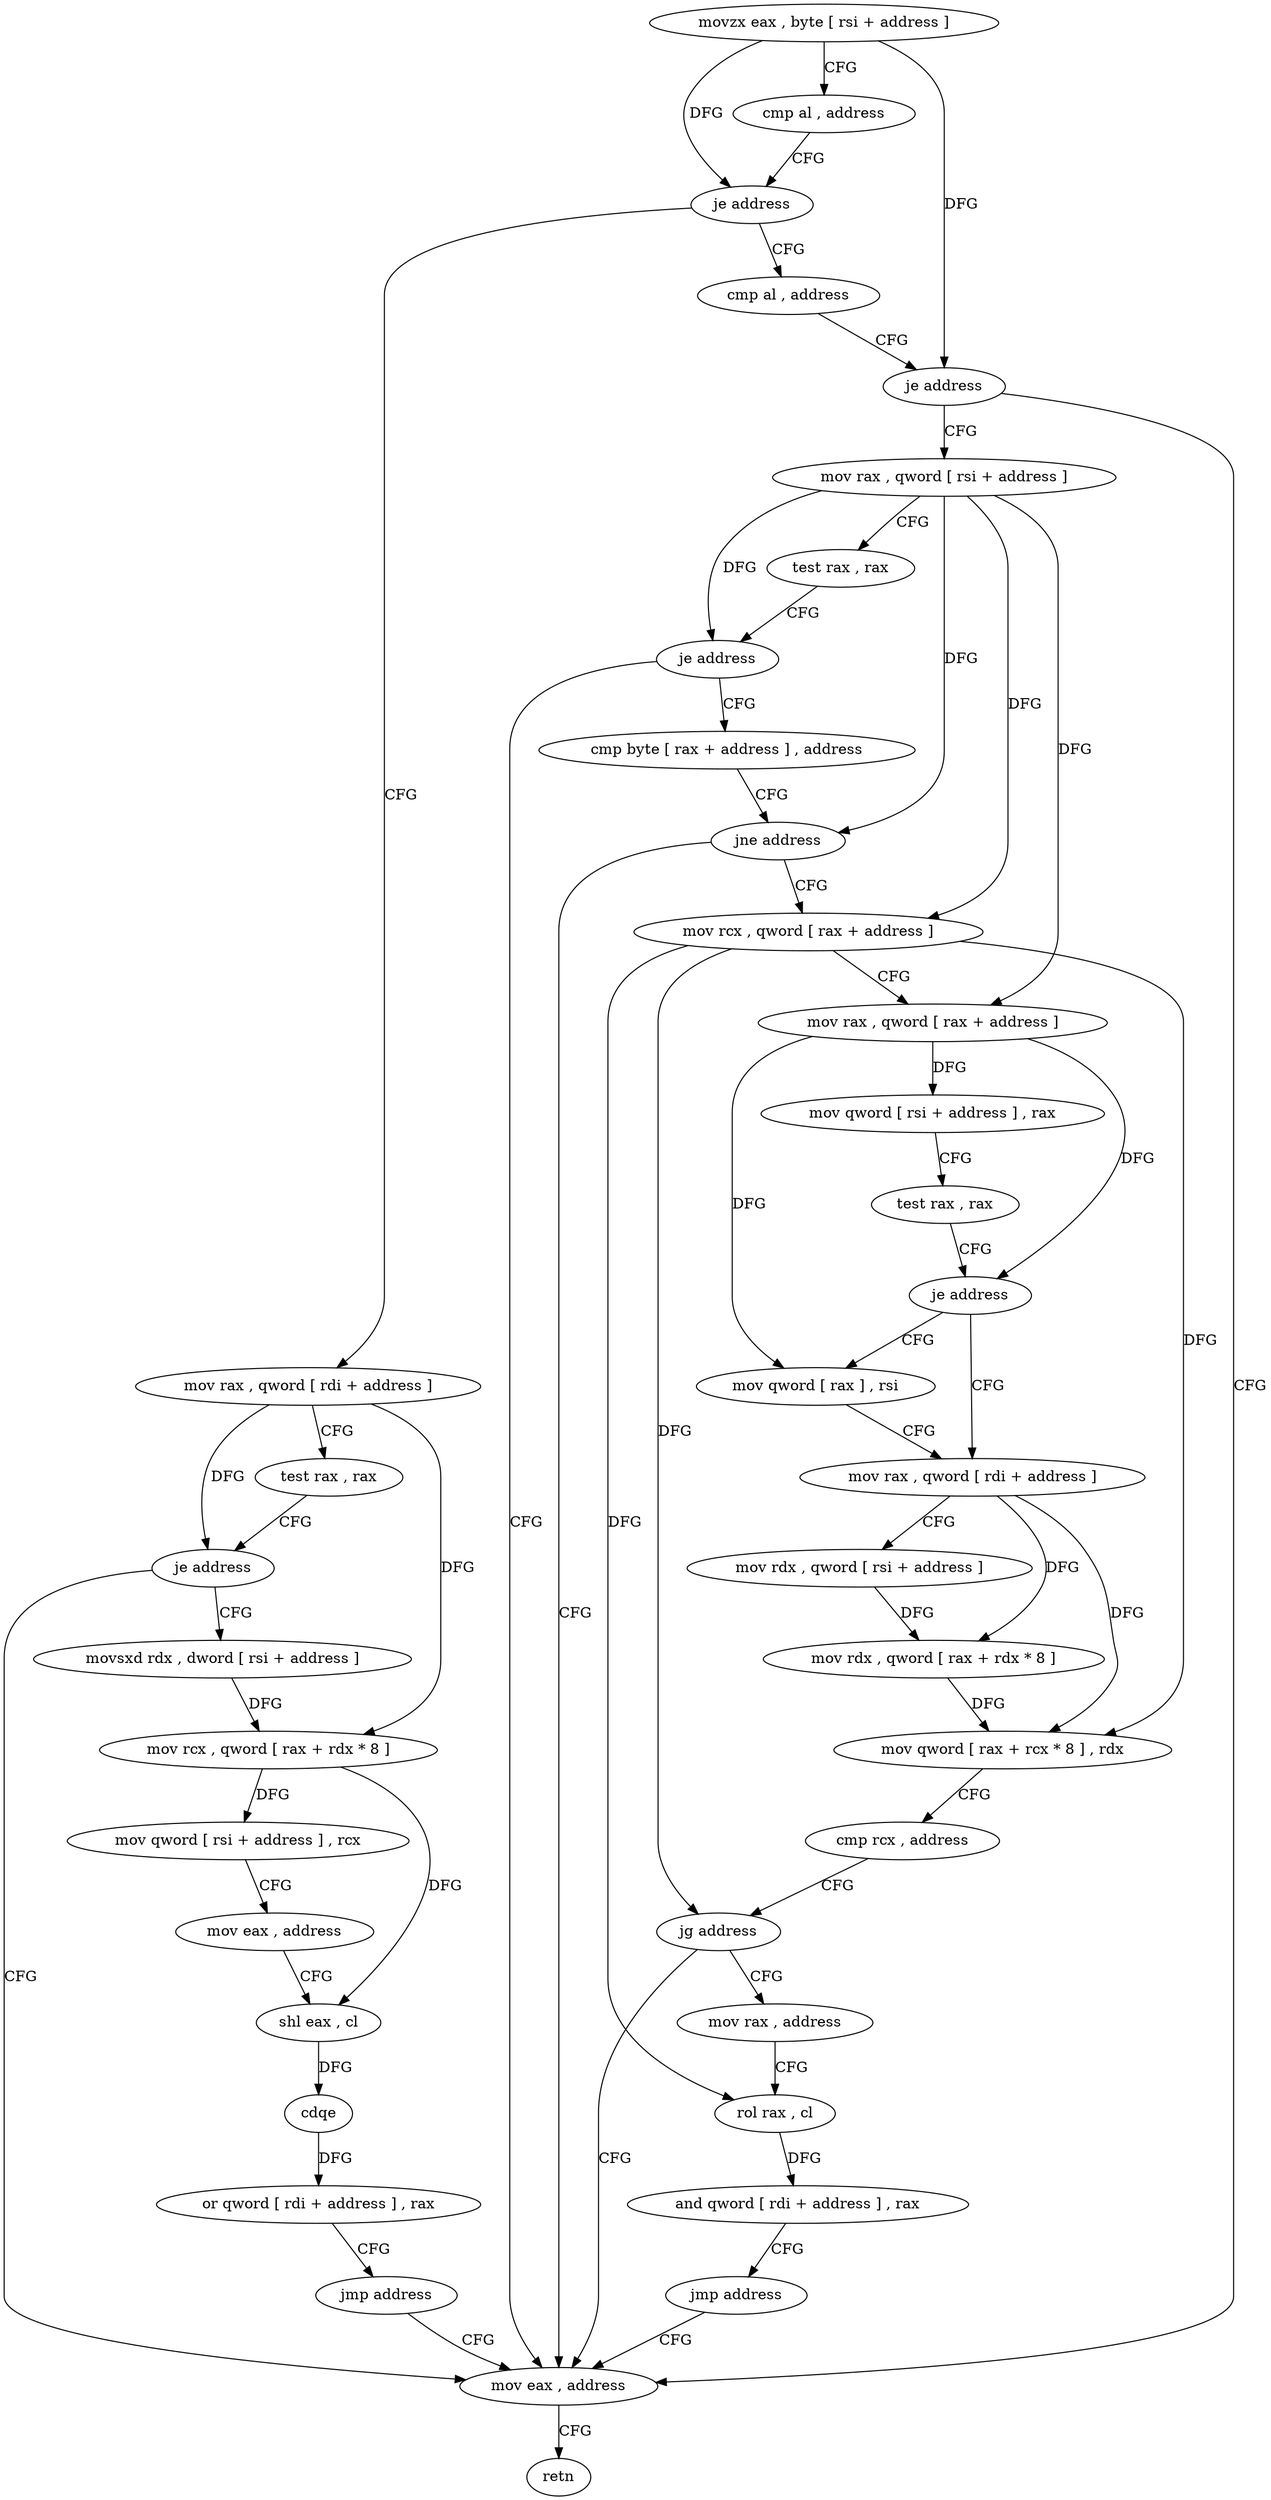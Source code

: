 digraph "func" {
"4318838" [label = "movzx eax , byte [ rsi + address ]" ]
"4318842" [label = "cmp al , address" ]
"4318844" [label = "je address" ]
"4318856" [label = "mov rax , qword [ rdi + address ]" ]
"4318846" [label = "cmp al , address" ]
"4318863" [label = "test rax , rax" ]
"4318866" [label = "je address" ]
"4318850" [label = "mov eax , address" ]
"4318868" [label = "movsxd rdx , dword [ rsi + address ]" ]
"4318848" [label = "je address" ]
"4318898" [label = "mov rax , qword [ rsi + address ]" ]
"4318855" [label = "retn" ]
"4318872" [label = "mov rcx , qword [ rax + rdx * 8 ]" ]
"4318876" [label = "mov qword [ rsi + address ] , rcx" ]
"4318880" [label = "mov eax , address" ]
"4318885" [label = "shl eax , cl" ]
"4318887" [label = "cdqe" ]
"4318889" [label = "or qword [ rdi + address ] , rax" ]
"4318896" [label = "jmp address" ]
"4318902" [label = "test rax , rax" ]
"4318905" [label = "je address" ]
"4318907" [label = "cmp byte [ rax + address ] , address" ]
"4318911" [label = "jne address" ]
"4318913" [label = "mov rcx , qword [ rax + address ]" ]
"4318917" [label = "mov rax , qword [ rax + address ]" ]
"4318921" [label = "mov qword [ rsi + address ] , rax" ]
"4318925" [label = "test rax , rax" ]
"4318928" [label = "je address" ]
"4318933" [label = "mov rax , qword [ rdi + address ]" ]
"4318930" [label = "mov qword [ rax ] , rsi" ]
"4318940" [label = "mov rdx , qword [ rsi + address ]" ]
"4318944" [label = "mov rdx , qword [ rax + rdx * 8 ]" ]
"4318948" [label = "mov qword [ rax + rcx * 8 ] , rdx" ]
"4318952" [label = "cmp rcx , address" ]
"4318956" [label = "jg address" ]
"4318958" [label = "mov rax , address" ]
"4318965" [label = "rol rax , cl" ]
"4318968" [label = "and qword [ rdi + address ] , rax" ]
"4318975" [label = "jmp address" ]
"4318838" -> "4318842" [ label = "CFG" ]
"4318838" -> "4318844" [ label = "DFG" ]
"4318838" -> "4318848" [ label = "DFG" ]
"4318842" -> "4318844" [ label = "CFG" ]
"4318844" -> "4318856" [ label = "CFG" ]
"4318844" -> "4318846" [ label = "CFG" ]
"4318856" -> "4318863" [ label = "CFG" ]
"4318856" -> "4318866" [ label = "DFG" ]
"4318856" -> "4318872" [ label = "DFG" ]
"4318846" -> "4318848" [ label = "CFG" ]
"4318863" -> "4318866" [ label = "CFG" ]
"4318866" -> "4318850" [ label = "CFG" ]
"4318866" -> "4318868" [ label = "CFG" ]
"4318850" -> "4318855" [ label = "CFG" ]
"4318868" -> "4318872" [ label = "DFG" ]
"4318848" -> "4318898" [ label = "CFG" ]
"4318848" -> "4318850" [ label = "CFG" ]
"4318898" -> "4318902" [ label = "CFG" ]
"4318898" -> "4318905" [ label = "DFG" ]
"4318898" -> "4318911" [ label = "DFG" ]
"4318898" -> "4318913" [ label = "DFG" ]
"4318898" -> "4318917" [ label = "DFG" ]
"4318872" -> "4318876" [ label = "DFG" ]
"4318872" -> "4318885" [ label = "DFG" ]
"4318876" -> "4318880" [ label = "CFG" ]
"4318880" -> "4318885" [ label = "CFG" ]
"4318885" -> "4318887" [ label = "DFG" ]
"4318887" -> "4318889" [ label = "DFG" ]
"4318889" -> "4318896" [ label = "CFG" ]
"4318896" -> "4318850" [ label = "CFG" ]
"4318902" -> "4318905" [ label = "CFG" ]
"4318905" -> "4318850" [ label = "CFG" ]
"4318905" -> "4318907" [ label = "CFG" ]
"4318907" -> "4318911" [ label = "CFG" ]
"4318911" -> "4318850" [ label = "CFG" ]
"4318911" -> "4318913" [ label = "CFG" ]
"4318913" -> "4318917" [ label = "CFG" ]
"4318913" -> "4318948" [ label = "DFG" ]
"4318913" -> "4318956" [ label = "DFG" ]
"4318913" -> "4318965" [ label = "DFG" ]
"4318917" -> "4318921" [ label = "DFG" ]
"4318917" -> "4318928" [ label = "DFG" ]
"4318917" -> "4318930" [ label = "DFG" ]
"4318921" -> "4318925" [ label = "CFG" ]
"4318925" -> "4318928" [ label = "CFG" ]
"4318928" -> "4318933" [ label = "CFG" ]
"4318928" -> "4318930" [ label = "CFG" ]
"4318933" -> "4318940" [ label = "CFG" ]
"4318933" -> "4318944" [ label = "DFG" ]
"4318933" -> "4318948" [ label = "DFG" ]
"4318930" -> "4318933" [ label = "CFG" ]
"4318940" -> "4318944" [ label = "DFG" ]
"4318944" -> "4318948" [ label = "DFG" ]
"4318948" -> "4318952" [ label = "CFG" ]
"4318952" -> "4318956" [ label = "CFG" ]
"4318956" -> "4318850" [ label = "CFG" ]
"4318956" -> "4318958" [ label = "CFG" ]
"4318958" -> "4318965" [ label = "CFG" ]
"4318965" -> "4318968" [ label = "DFG" ]
"4318968" -> "4318975" [ label = "CFG" ]
"4318975" -> "4318850" [ label = "CFG" ]
}
